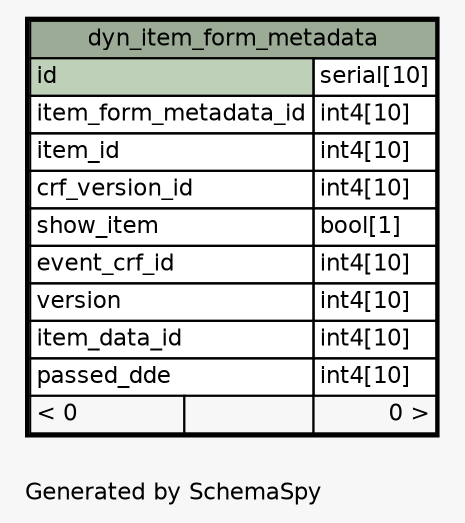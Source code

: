 // dot 2.28.0 on Windows Vista 6.0
// SchemaSpy rev 590
digraph "oneDegreeRelationshipsDiagram" {
  graph [
    rankdir="RL"
    bgcolor="#f7f7f7"
    label="\nGenerated by SchemaSpy"
    labeljust="l"
    nodesep="0.18"
    ranksep="0.46"
    fontname="Helvetica"
    fontsize="11"
  ];
  node [
    fontname="Helvetica"
    fontsize="11"
    shape="plaintext"
  ];
  edge [
    arrowsize="0.8"
  ];
  "dyn_item_form_metadata" [
    label=<
    <TABLE BORDER="2" CELLBORDER="1" CELLSPACING="0" BGCOLOR="#ffffff">
      <TR><TD COLSPAN="3" BGCOLOR="#9bab96" ALIGN="CENTER">dyn_item_form_metadata</TD></TR>
      <TR><TD PORT="id" COLSPAN="2" BGCOLOR="#bed1b8" ALIGN="LEFT">id</TD><TD PORT="id.type" ALIGN="LEFT">serial[10]</TD></TR>
      <TR><TD PORT="item_form_metadata_id" COLSPAN="2" ALIGN="LEFT">item_form_metadata_id</TD><TD PORT="item_form_metadata_id.type" ALIGN="LEFT">int4[10]</TD></TR>
      <TR><TD PORT="item_id" COLSPAN="2" ALIGN="LEFT">item_id</TD><TD PORT="item_id.type" ALIGN="LEFT">int4[10]</TD></TR>
      <TR><TD PORT="crf_version_id" COLSPAN="2" ALIGN="LEFT">crf_version_id</TD><TD PORT="crf_version_id.type" ALIGN="LEFT">int4[10]</TD></TR>
      <TR><TD PORT="show_item" COLSPAN="2" ALIGN="LEFT">show_item</TD><TD PORT="show_item.type" ALIGN="LEFT">bool[1]</TD></TR>
      <TR><TD PORT="event_crf_id" COLSPAN="2" ALIGN="LEFT">event_crf_id</TD><TD PORT="event_crf_id.type" ALIGN="LEFT">int4[10]</TD></TR>
      <TR><TD PORT="version" COLSPAN="2" ALIGN="LEFT">version</TD><TD PORT="version.type" ALIGN="LEFT">int4[10]</TD></TR>
      <TR><TD PORT="item_data_id" COLSPAN="2" ALIGN="LEFT">item_data_id</TD><TD PORT="item_data_id.type" ALIGN="LEFT">int4[10]</TD></TR>
      <TR><TD PORT="passed_dde" COLSPAN="2" ALIGN="LEFT">passed_dde</TD><TD PORT="passed_dde.type" ALIGN="LEFT">int4[10]</TD></TR>
      <TR><TD ALIGN="LEFT" BGCOLOR="#f7f7f7">&lt; 0</TD><TD ALIGN="RIGHT" BGCOLOR="#f7f7f7">  </TD><TD ALIGN="RIGHT" BGCOLOR="#f7f7f7">0 &gt;</TD></TR>
    </TABLE>>
    URL="dyn_item_form_metadata.html"
    tooltip="dyn_item_form_metadata"
  ];
}
